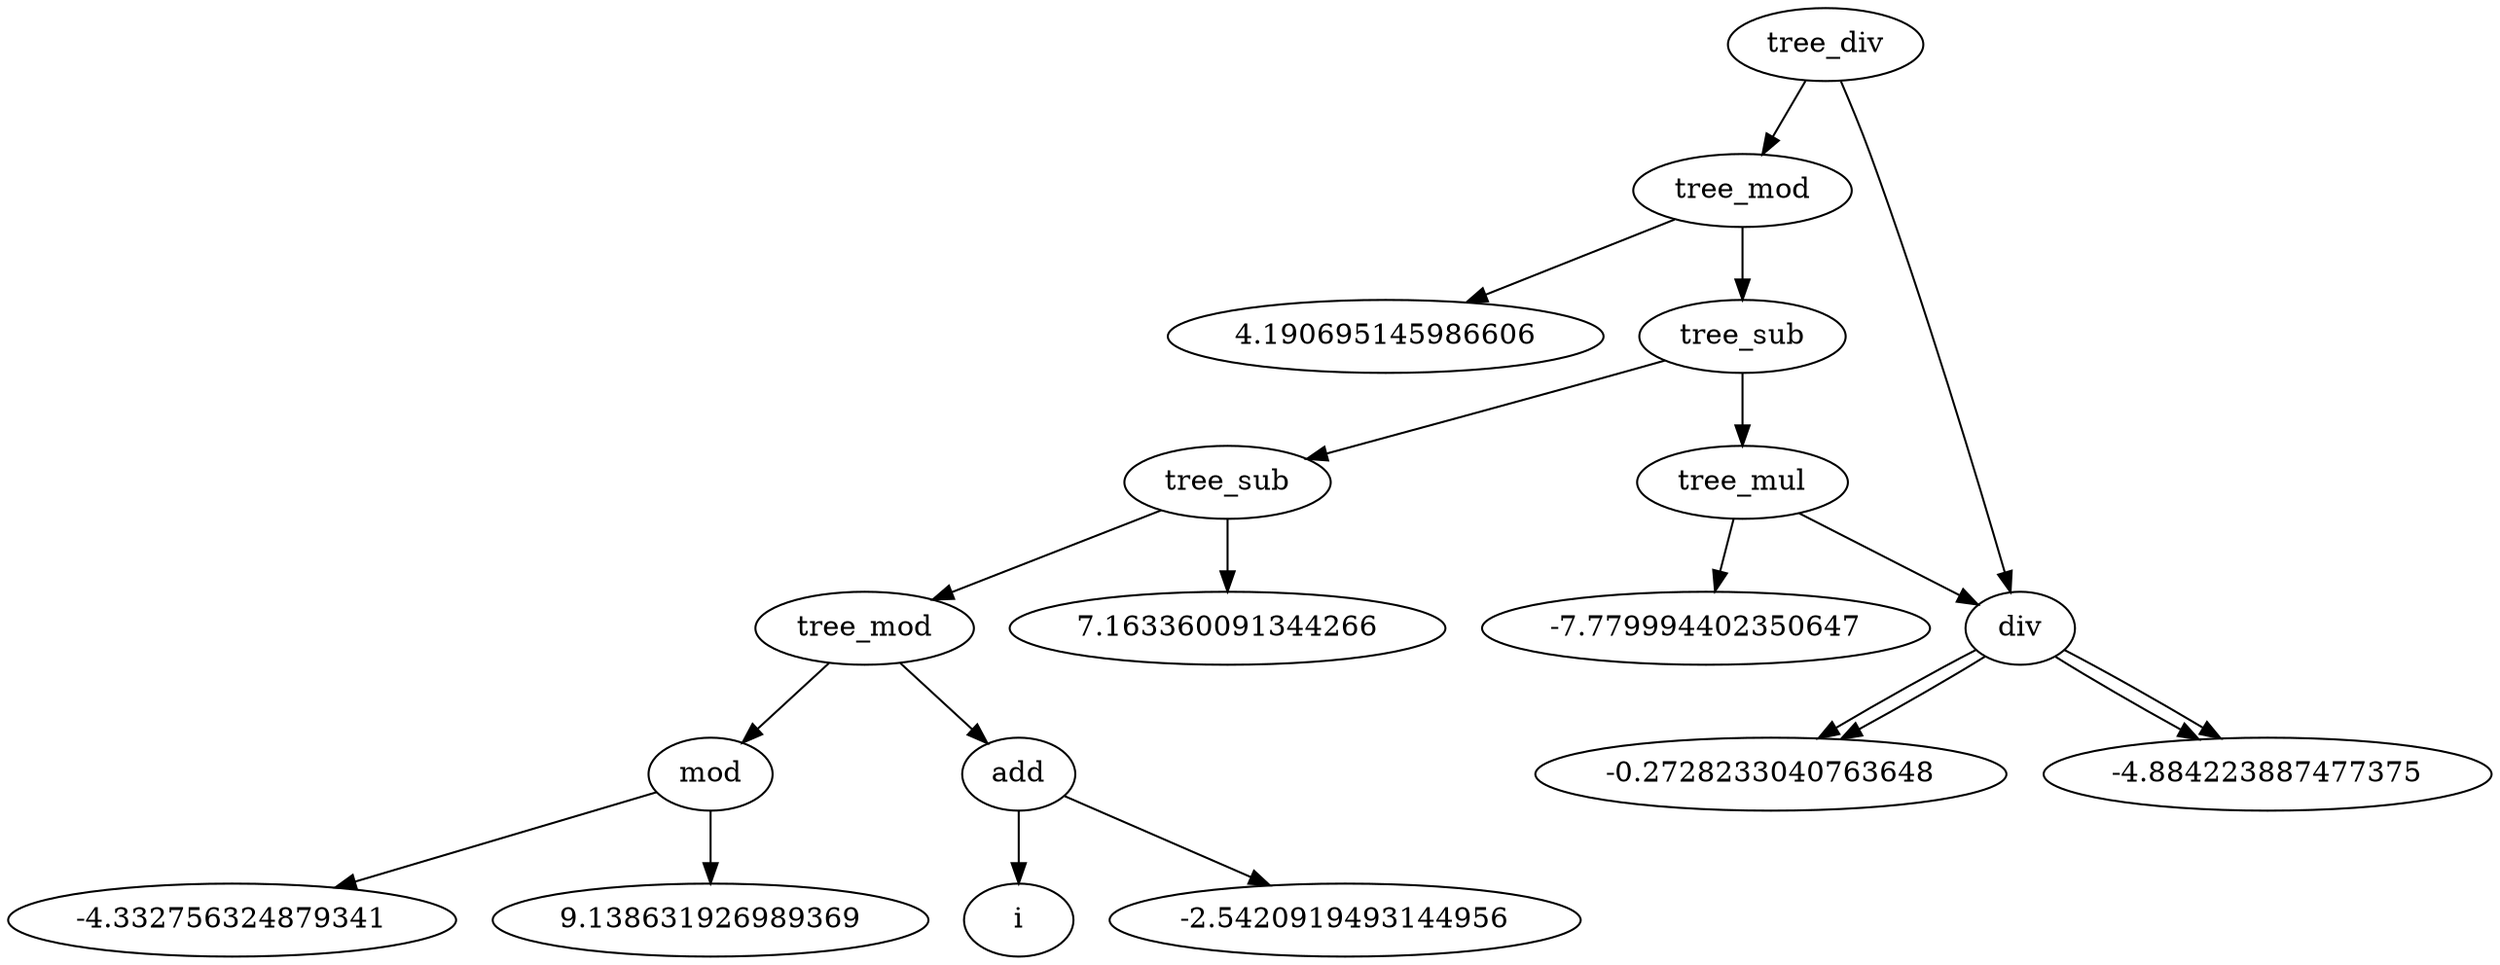  digraph G30 {
N30 [label="tree_div"];
N30 -> N31;
N31 [label="tree_mod"];
N31 -> N32;
N32 [label="tree_sub"];
N32 -> N33;
N33 [label="tree_mul"];
N33 -> N14;
N14 [label="div"];
N14 -> N15;
N15 [label="-0.2728233040763648"];
N14 -> N16;
N16 [label="-4.884223887477375"];
N33 -> N34;
N34 [label="-7.779994402350647"];
N32 -> N35;
N35 [label="tree_sub"];
N35 -> N36;
N36 [label="tree_mod"];
N36 -> N17;
N17 [label="mod"];
N17 -> N18;
N18 [label="-4.332756324879341"];
N17 -> N19;
N19 [label="9.138631926989369"];
N36 -> N6;
N6 [label="add"];
N6 -> N1;
N1 [label="i"];
N6 -> N7;
N7 [label="-2.5420919493144956"];
N35 -> N37;
N37 [label="7.163360091344266"];
N31 -> N38;
N38 [label="4.190695145986606"];
N30 -> N14;
N14 [label="div"];
N14 -> N15;
N15 [label="-0.2728233040763648"];
N14 -> N16;
N16 [label="-4.884223887477375"];
}
